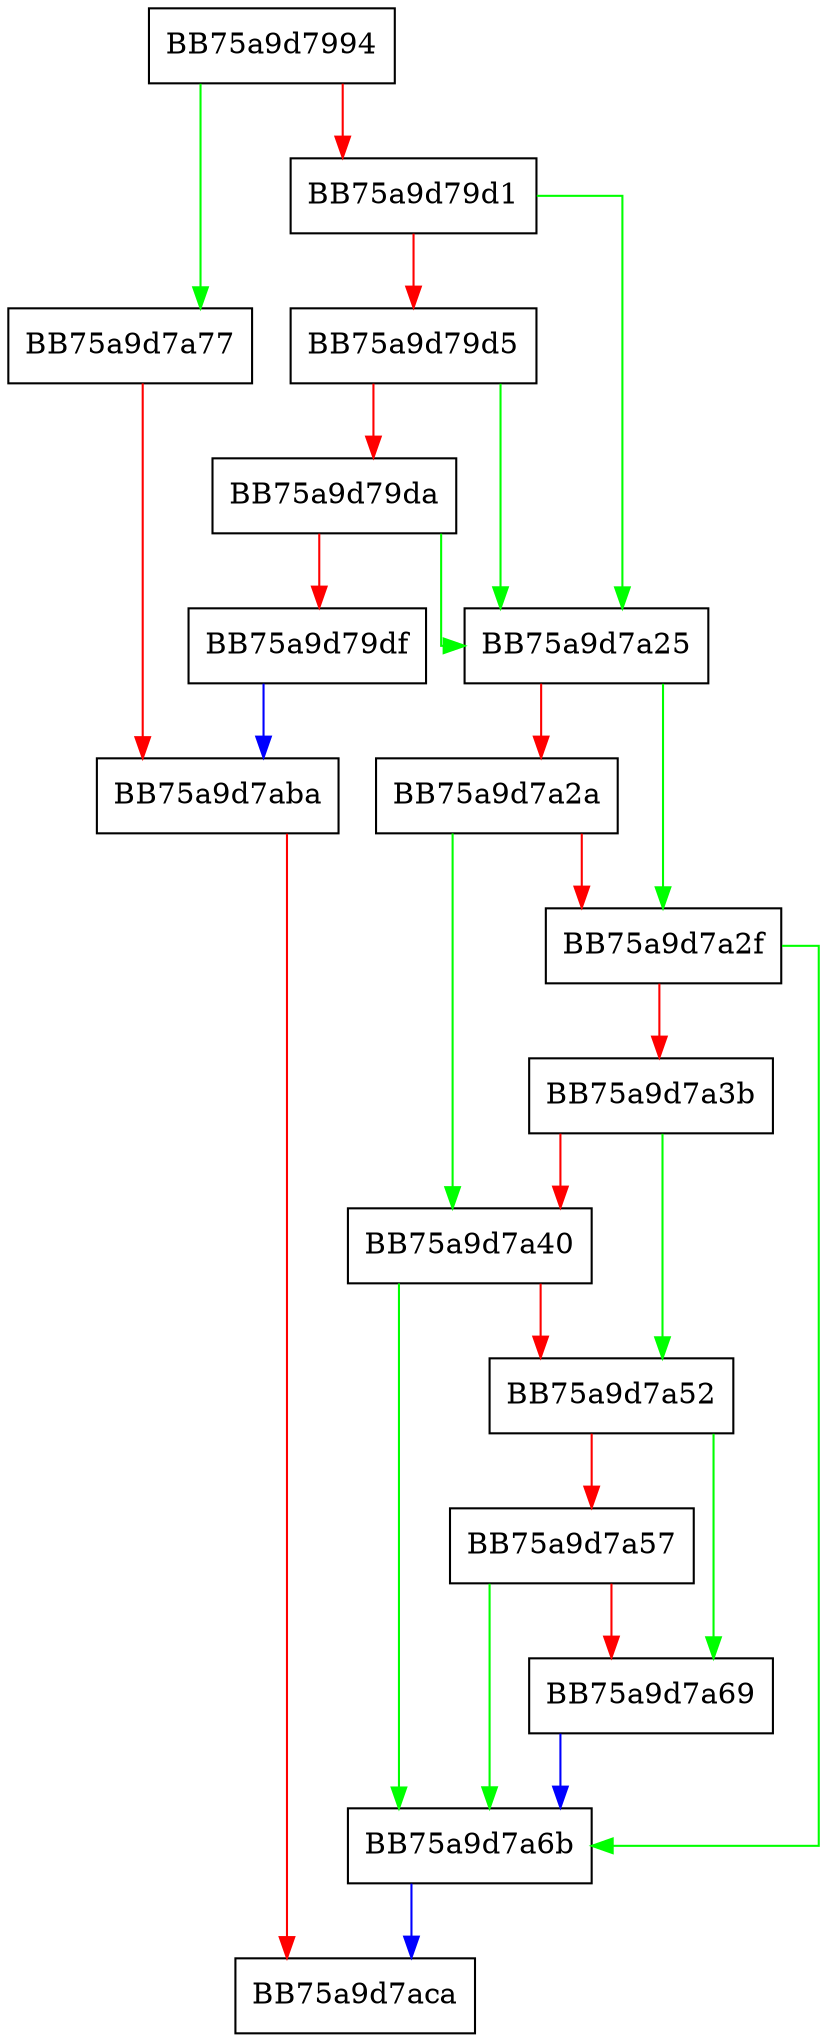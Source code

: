 digraph _is_config_ok {
  node [shape="box"];
  graph [splines=ortho];
  BB75a9d7994 -> BB75a9d7a77 [color="green"];
  BB75a9d7994 -> BB75a9d79d1 [color="red"];
  BB75a9d79d1 -> BB75a9d7a25 [color="green"];
  BB75a9d79d1 -> BB75a9d79d5 [color="red"];
  BB75a9d79d5 -> BB75a9d7a25 [color="green"];
  BB75a9d79d5 -> BB75a9d79da [color="red"];
  BB75a9d79da -> BB75a9d7a25 [color="green"];
  BB75a9d79da -> BB75a9d79df [color="red"];
  BB75a9d79df -> BB75a9d7aba [color="blue"];
  BB75a9d7a25 -> BB75a9d7a2f [color="green"];
  BB75a9d7a25 -> BB75a9d7a2a [color="red"];
  BB75a9d7a2a -> BB75a9d7a40 [color="green"];
  BB75a9d7a2a -> BB75a9d7a2f [color="red"];
  BB75a9d7a2f -> BB75a9d7a6b [color="green"];
  BB75a9d7a2f -> BB75a9d7a3b [color="red"];
  BB75a9d7a3b -> BB75a9d7a52 [color="green"];
  BB75a9d7a3b -> BB75a9d7a40 [color="red"];
  BB75a9d7a40 -> BB75a9d7a6b [color="green"];
  BB75a9d7a40 -> BB75a9d7a52 [color="red"];
  BB75a9d7a52 -> BB75a9d7a69 [color="green"];
  BB75a9d7a52 -> BB75a9d7a57 [color="red"];
  BB75a9d7a57 -> BB75a9d7a6b [color="green"];
  BB75a9d7a57 -> BB75a9d7a69 [color="red"];
  BB75a9d7a69 -> BB75a9d7a6b [color="blue"];
  BB75a9d7a6b -> BB75a9d7aca [color="blue"];
  BB75a9d7a77 -> BB75a9d7aba [color="red"];
  BB75a9d7aba -> BB75a9d7aca [color="red"];
}